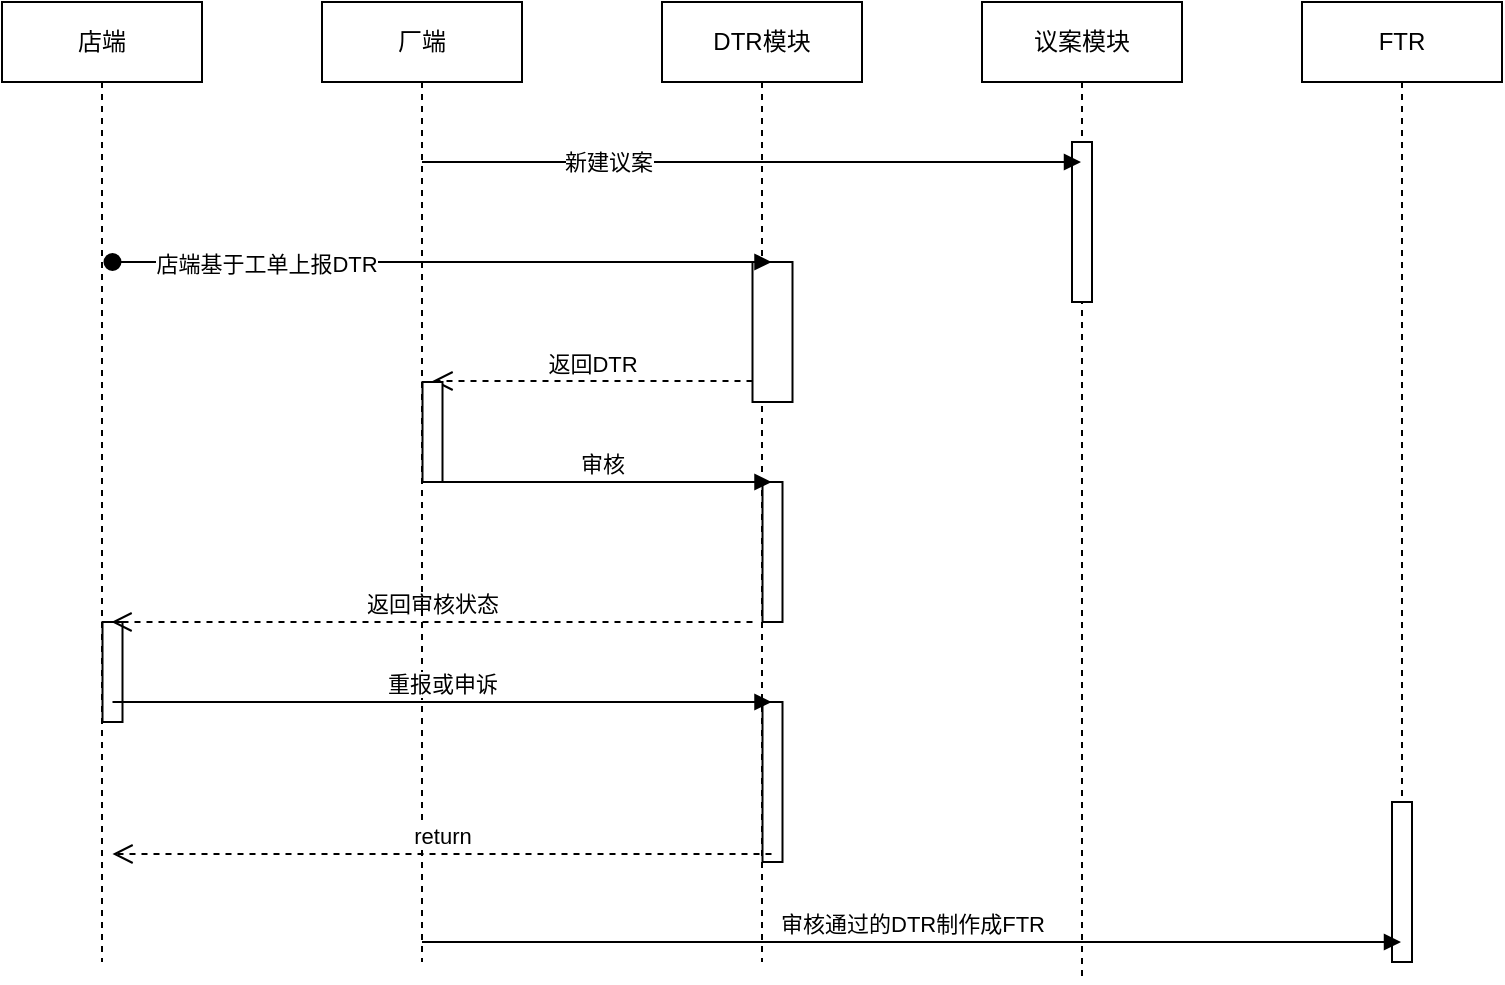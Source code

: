 <mxfile version="16.0.0" type="github">
  <diagram id="UXoUPtAeHOVSdncbpQZQ" name="Page-1">
    <mxGraphModel dx="1038" dy="579" grid="1" gridSize="10" guides="1" tooltips="1" connect="1" arrows="1" fold="1" page="1" pageScale="1" pageWidth="827" pageHeight="1169" math="0" shadow="0">
      <root>
        <mxCell id="0" />
        <mxCell id="1" parent="0" />
        <mxCell id="PIPFyShP-Cy4KktQ9gSj-2" value="店端" style="shape=umlLifeline;perimeter=lifelinePerimeter;whiteSpace=wrap;html=1;container=1;collapsible=0;recursiveResize=0;outlineConnect=0;" parent="1" vertex="1">
          <mxGeometry x="110" y="580" width="100" height="480" as="geometry" />
        </mxCell>
        <mxCell id="PIPFyShP-Cy4KktQ9gSj-46" value="" style="html=1;points=[];perimeter=orthogonalPerimeter;" parent="PIPFyShP-Cy4KktQ9gSj-2" vertex="1">
          <mxGeometry x="50.25" y="310" width="10" height="50" as="geometry" />
        </mxCell>
        <mxCell id="PIPFyShP-Cy4KktQ9gSj-3" value="议案模块" style="shape=umlLifeline;perimeter=lifelinePerimeter;whiteSpace=wrap;html=1;container=1;collapsible=0;recursiveResize=0;outlineConnect=0;" parent="1" vertex="1">
          <mxGeometry x="600" y="580" width="100" height="490" as="geometry" />
        </mxCell>
        <mxCell id="0-_Hgh8Qh34FpaSm9Dei-121" value="" style="html=1;points=[];perimeter=orthogonalPerimeter;" vertex="1" parent="PIPFyShP-Cy4KktQ9gSj-3">
          <mxGeometry x="45" y="70" width="10" height="80" as="geometry" />
        </mxCell>
        <mxCell id="PIPFyShP-Cy4KktQ9gSj-4" value="DTR模块" style="shape=umlLifeline;perimeter=lifelinePerimeter;whiteSpace=wrap;html=1;container=1;collapsible=0;recursiveResize=0;outlineConnect=0;" parent="1" vertex="1">
          <mxGeometry x="440" y="580" width="100" height="480" as="geometry" />
        </mxCell>
        <mxCell id="PIPFyShP-Cy4KktQ9gSj-7" value="" style="html=1;points=[];perimeter=orthogonalPerimeter;" parent="PIPFyShP-Cy4KktQ9gSj-4" vertex="1">
          <mxGeometry x="45.25" y="130" width="20" height="70" as="geometry" />
        </mxCell>
        <mxCell id="PIPFyShP-Cy4KktQ9gSj-25" value="" style="html=1;points=[];perimeter=orthogonalPerimeter;" parent="PIPFyShP-Cy4KktQ9gSj-4" vertex="1">
          <mxGeometry x="50.25" y="240" width="10" height="70" as="geometry" />
        </mxCell>
        <mxCell id="PIPFyShP-Cy4KktQ9gSj-44" value="返回审核状态" style="html=1;verticalAlign=bottom;endArrow=open;dashed=1;endSize=8;rounded=0;" parent="PIPFyShP-Cy4KktQ9gSj-4" edge="1">
          <mxGeometry relative="1" as="geometry">
            <mxPoint x="45.25" y="310" as="sourcePoint" />
            <mxPoint x="-275.25" y="310" as="targetPoint" />
          </mxGeometry>
        </mxCell>
        <mxCell id="PIPFyShP-Cy4KktQ9gSj-47" value="" style="html=1;points=[];perimeter=orthogonalPerimeter;" parent="PIPFyShP-Cy4KktQ9gSj-4" vertex="1">
          <mxGeometry x="50.25" y="350" width="10" height="80" as="geometry" />
        </mxCell>
        <mxCell id="PIPFyShP-Cy4KktQ9gSj-5" value="厂端" style="shape=umlLifeline;perimeter=lifelinePerimeter;whiteSpace=wrap;html=1;container=1;collapsible=0;recursiveResize=0;outlineConnect=0;" parent="1" vertex="1">
          <mxGeometry x="270" y="580" width="100" height="480" as="geometry" />
        </mxCell>
        <mxCell id="PIPFyShP-Cy4KktQ9gSj-22" value="返回DTR" style="html=1;verticalAlign=bottom;endArrow=open;dashed=1;endSize=8;rounded=0;exitX=0;exitY=0.85;exitDx=0;exitDy=0;exitPerimeter=0;" parent="PIPFyShP-Cy4KktQ9gSj-5" source="PIPFyShP-Cy4KktQ9gSj-7" edge="1">
          <mxGeometry relative="1" as="geometry">
            <mxPoint x="135.25" y="189.5" as="sourcePoint" />
            <mxPoint x="55.25" y="189.5" as="targetPoint" />
          </mxGeometry>
        </mxCell>
        <mxCell id="PIPFyShP-Cy4KktQ9gSj-23" value="" style="html=1;points=[];perimeter=orthogonalPerimeter;" parent="PIPFyShP-Cy4KktQ9gSj-5" vertex="1">
          <mxGeometry x="50.25" y="190" width="10" height="50" as="geometry" />
        </mxCell>
        <mxCell id="PIPFyShP-Cy4KktQ9gSj-6" value="FTR" style="shape=umlLifeline;perimeter=lifelinePerimeter;whiteSpace=wrap;html=1;container=1;collapsible=0;recursiveResize=0;outlineConnect=0;" parent="1" vertex="1">
          <mxGeometry x="760" y="580" width="100" height="480" as="geometry" />
        </mxCell>
        <mxCell id="0-_Hgh8Qh34FpaSm9Dei-123" value="" style="html=1;points=[];perimeter=orthogonalPerimeter;" vertex="1" parent="PIPFyShP-Cy4KktQ9gSj-6">
          <mxGeometry x="45" y="400" width="10" height="80" as="geometry" />
        </mxCell>
        <mxCell id="PIPFyShP-Cy4KktQ9gSj-8" value="" style="html=1;verticalAlign=bottom;startArrow=oval;endArrow=block;startSize=8;rounded=0;" parent="1" edge="1">
          <mxGeometry relative="1" as="geometry">
            <mxPoint x="165.25" y="710" as="sourcePoint" />
            <mxPoint x="494.75" y="710" as="targetPoint" />
          </mxGeometry>
        </mxCell>
        <mxCell id="PIPFyShP-Cy4KktQ9gSj-10" value="店端基于工单上报DTR" style="edgeLabel;html=1;align=center;verticalAlign=middle;resizable=0;points=[];" parent="PIPFyShP-Cy4KktQ9gSj-8" vertex="1" connectable="0">
          <mxGeometry x="-0.54" y="-1" relative="1" as="geometry">
            <mxPoint as="offset" />
          </mxGeometry>
        </mxCell>
        <mxCell id="PIPFyShP-Cy4KktQ9gSj-24" value="审核" style="html=1;verticalAlign=bottom;endArrow=block;rounded=0;" parent="1" edge="1">
          <mxGeometry width="80" relative="1" as="geometry">
            <mxPoint x="325.25" y="820" as="sourcePoint" />
            <mxPoint x="494.75" y="820" as="targetPoint" />
          </mxGeometry>
        </mxCell>
        <mxCell id="PIPFyShP-Cy4KktQ9gSj-48" value="重报或申诉" style="html=1;verticalAlign=bottom;endArrow=block;rounded=0;" parent="1" edge="1">
          <mxGeometry relative="1" as="geometry">
            <mxPoint x="165.25" y="930" as="sourcePoint" />
            <mxPoint x="494.75" y="930" as="targetPoint" />
          </mxGeometry>
        </mxCell>
        <mxCell id="PIPFyShP-Cy4KktQ9gSj-49" value="return" style="html=1;verticalAlign=bottom;endArrow=open;dashed=1;endSize=8;rounded=0;" parent="1" edge="1">
          <mxGeometry relative="1" as="geometry">
            <mxPoint x="165.25" y="1006" as="targetPoint" />
            <Array as="points">
              <mxPoint x="435.25" y="1006" />
            </Array>
            <mxPoint x="494.75" y="1006" as="sourcePoint" />
          </mxGeometry>
        </mxCell>
        <mxCell id="0-_Hgh8Qh34FpaSm9Dei-119" value="" style="html=1;verticalAlign=bottom;endArrow=block;rounded=0;" edge="1" parent="1" target="PIPFyShP-Cy4KktQ9gSj-3">
          <mxGeometry width="80" relative="1" as="geometry">
            <mxPoint x="320" y="660" as="sourcePoint" />
            <mxPoint x="400" y="660" as="targetPoint" />
          </mxGeometry>
        </mxCell>
        <mxCell id="0-_Hgh8Qh34FpaSm9Dei-120" value="新建议案" style="edgeLabel;html=1;align=center;verticalAlign=middle;resizable=0;points=[];" vertex="1" connectable="0" parent="0-_Hgh8Qh34FpaSm9Dei-119">
          <mxGeometry x="-0.439" relative="1" as="geometry">
            <mxPoint as="offset" />
          </mxGeometry>
        </mxCell>
        <mxCell id="0-_Hgh8Qh34FpaSm9Dei-122" value="审核通过的DTR制作成FTR" style="html=1;verticalAlign=bottom;endArrow=block;rounded=0;" edge="1" parent="1" target="PIPFyShP-Cy4KktQ9gSj-6">
          <mxGeometry width="80" relative="1" as="geometry">
            <mxPoint x="320" y="1050" as="sourcePoint" />
            <mxPoint x="400" y="1050" as="targetPoint" />
          </mxGeometry>
        </mxCell>
      </root>
    </mxGraphModel>
  </diagram>
</mxfile>
